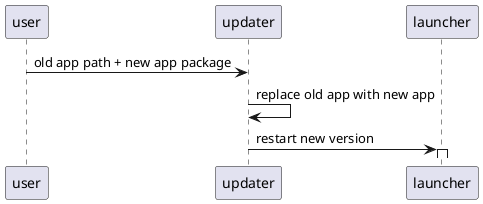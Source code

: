 @startuml Updater Process

user -> updater: old app path + new app package
updater -> updater: replace old app with new app
updater -> launcher: restart new version
deactivate updater
activate launcher

@endum
